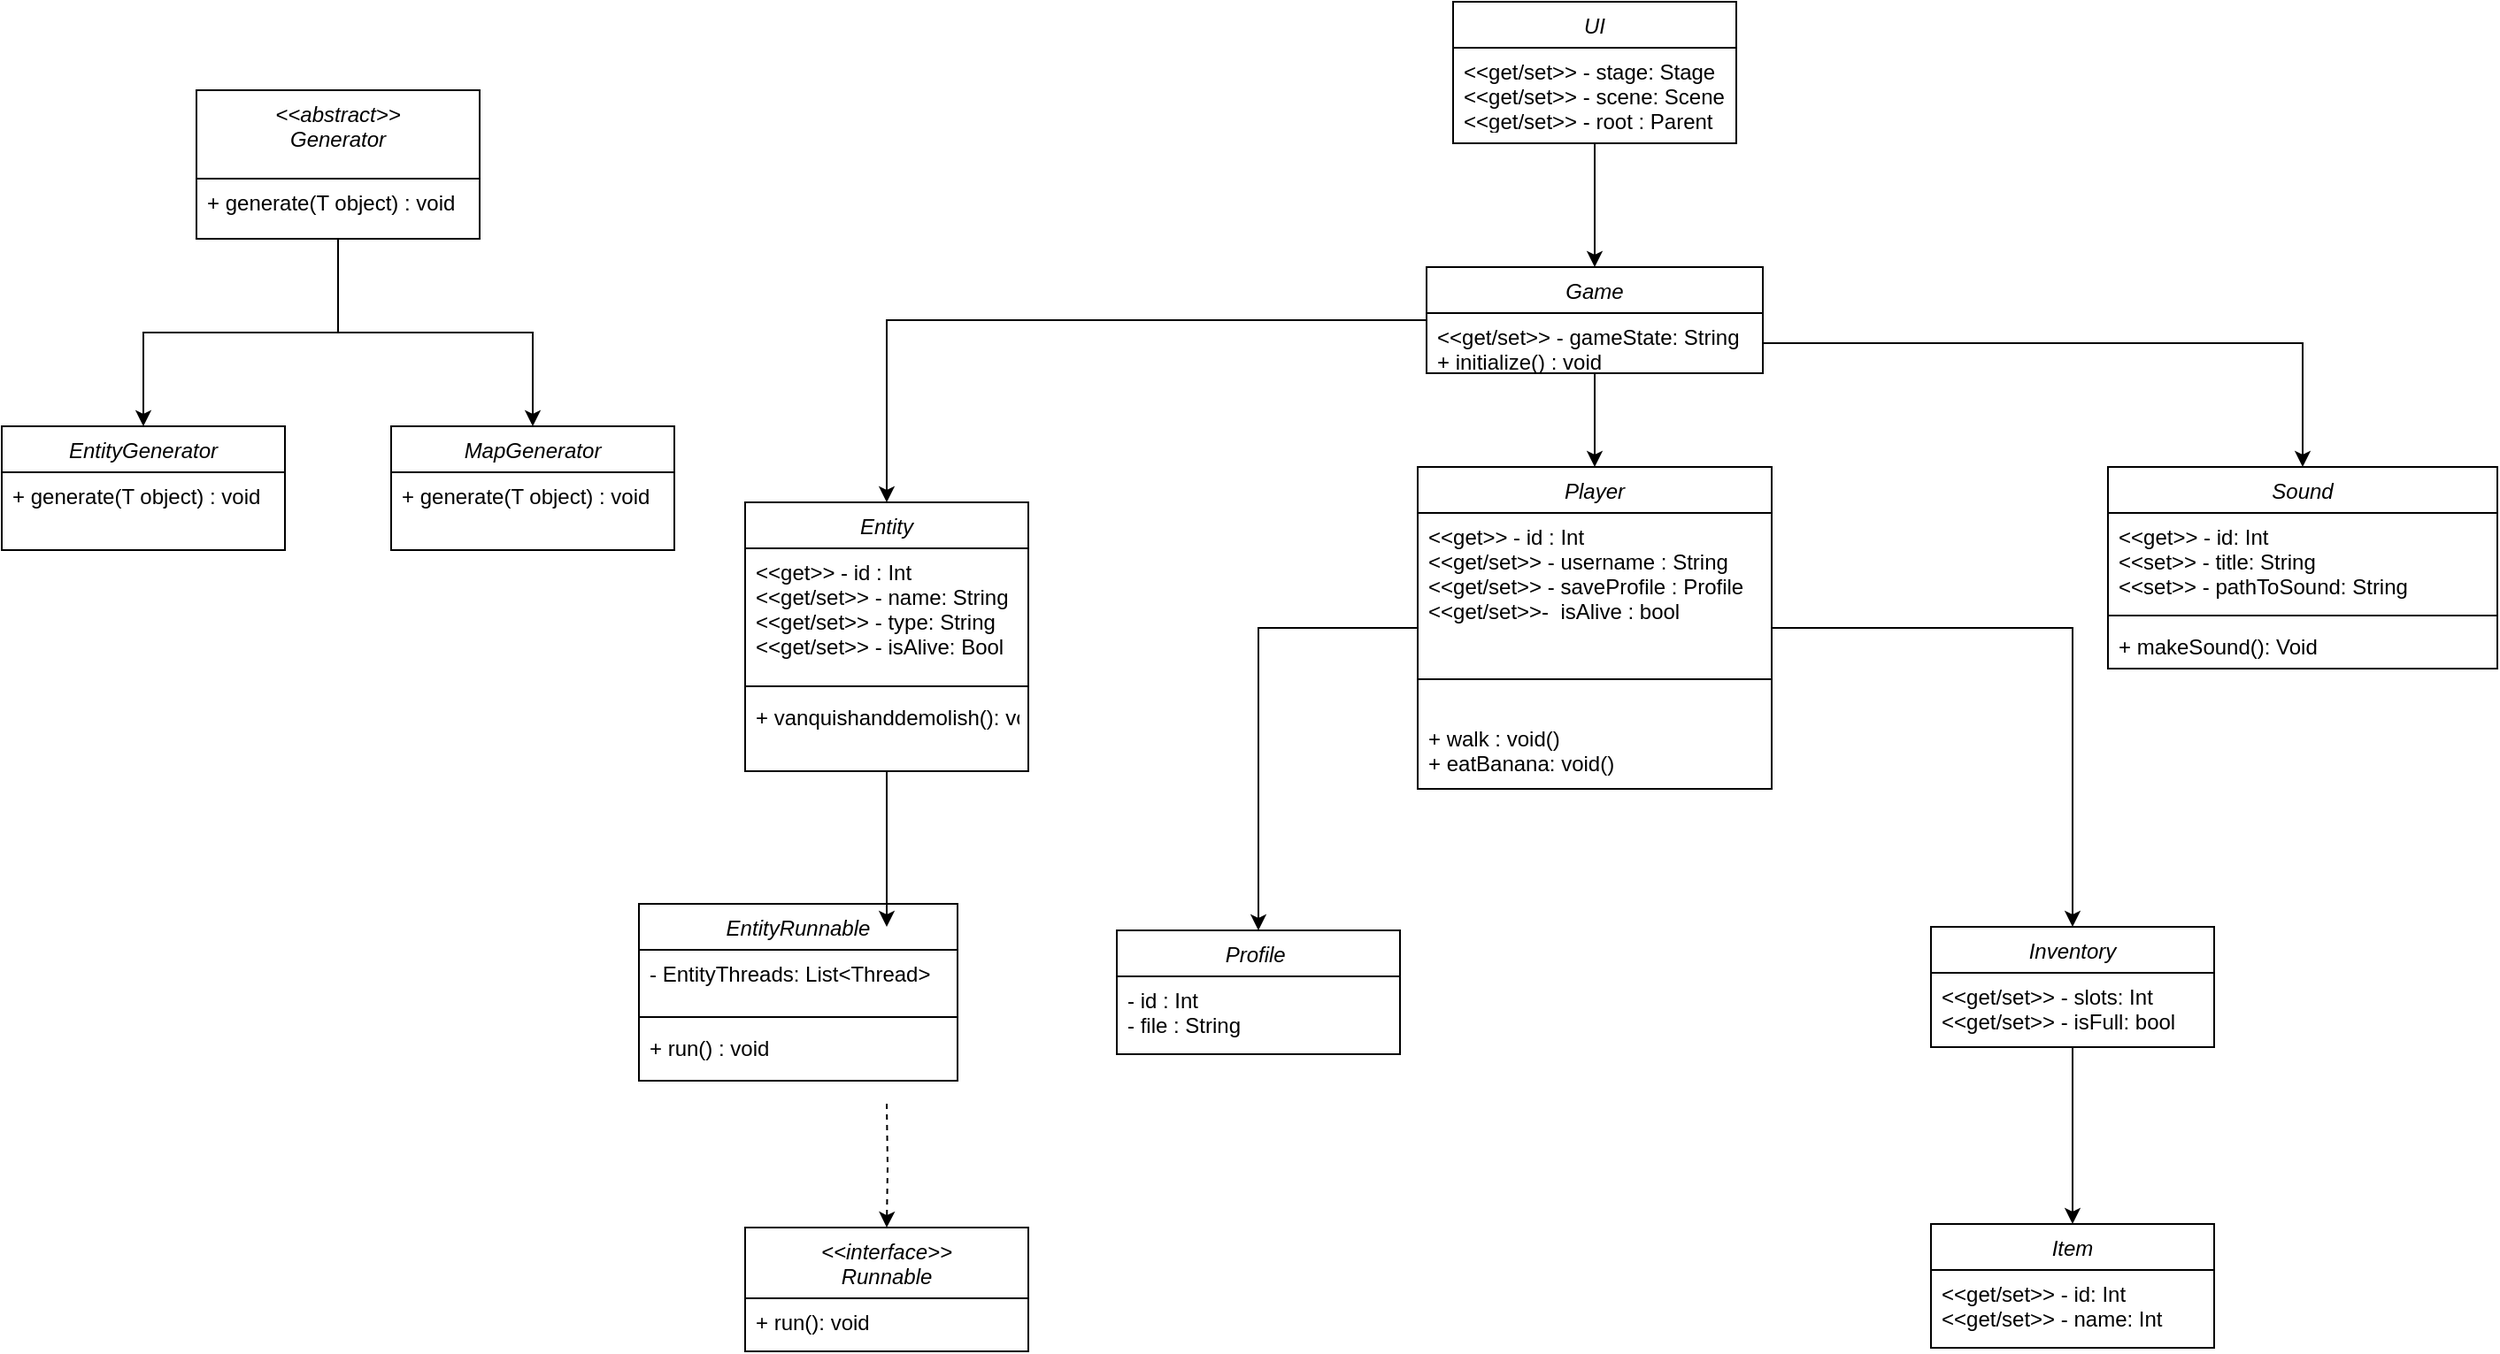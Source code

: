 <mxfile version="26.1.3">
  <diagram id="C5RBs43oDa-KdzZeNtuy" name="Page-1">
    <mxGraphModel dx="3088" dy="772" grid="1" gridSize="10" guides="1" tooltips="1" connect="1" arrows="1" fold="1" page="1" pageScale="1" pageWidth="827" pageHeight="1169" math="0" shadow="0">
      <root>
        <mxCell id="WIyWlLk6GJQsqaUBKTNV-0" />
        <mxCell id="WIyWlLk6GJQsqaUBKTNV-1" parent="WIyWlLk6GJQsqaUBKTNV-0" />
        <mxCell id="kU9eQ4lJ3TDKj1tRoiPe-70" style="edgeStyle=orthogonalEdgeStyle;rounded=0;orthogonalLoop=1;jettySize=auto;html=1;entryX=0.5;entryY=0;entryDx=0;entryDy=0;" parent="WIyWlLk6GJQsqaUBKTNV-1" source="zkfFHV4jXpPFQw0GAbJ--0" target="kU9eQ4lJ3TDKj1tRoiPe-12" edge="1">
          <mxGeometry relative="1" as="geometry" />
        </mxCell>
        <mxCell id="kU9eQ4lJ3TDKj1tRoiPe-71" style="edgeStyle=orthogonalEdgeStyle;rounded=0;orthogonalLoop=1;jettySize=auto;html=1;entryX=0.5;entryY=0;entryDx=0;entryDy=0;" parent="WIyWlLk6GJQsqaUBKTNV-1" source="zkfFHV4jXpPFQw0GAbJ--0" target="kU9eQ4lJ3TDKj1tRoiPe-22" edge="1">
          <mxGeometry relative="1" as="geometry" />
        </mxCell>
        <mxCell id="zkfFHV4jXpPFQw0GAbJ--0" value="Player" style="swimlane;fontStyle=2;align=center;verticalAlign=top;childLayout=stackLayout;horizontal=1;startSize=26;horizontalStack=0;resizeParent=1;resizeLast=0;collapsible=1;marginBottom=0;rounded=0;shadow=0;strokeWidth=1;" parent="WIyWlLk6GJQsqaUBKTNV-1" vertex="1">
          <mxGeometry x="-120" y="323" width="200" height="182" as="geometry">
            <mxRectangle x="230" y="140" width="160" height="26" as="alternateBounds" />
          </mxGeometry>
        </mxCell>
        <mxCell id="zkfFHV4jXpPFQw0GAbJ--1" value="&lt;&lt;get&gt;&gt; - id : Int&#xa;&lt;&lt;get/set&gt;&gt; - username : String&#xa;&lt;&lt;get/set&gt;&gt; - saveProfile : Profile &#xa;&lt;&lt;get/set&gt;&gt;-  isAlive : bool" style="text;align=left;verticalAlign=top;spacingLeft=4;spacingRight=4;overflow=hidden;rotatable=0;points=[[0,0.5],[1,0.5]];portConstraint=eastwest;" parent="zkfFHV4jXpPFQw0GAbJ--0" vertex="1">
          <mxGeometry y="26" width="200" height="74" as="geometry" />
        </mxCell>
        <mxCell id="zkfFHV4jXpPFQw0GAbJ--4" value="" style="line;html=1;strokeWidth=1;align=left;verticalAlign=middle;spacingTop=-1;spacingLeft=3;spacingRight=3;rotatable=0;labelPosition=right;points=[];portConstraint=eastwest;" parent="zkfFHV4jXpPFQw0GAbJ--0" vertex="1">
          <mxGeometry y="100" width="200" height="40" as="geometry" />
        </mxCell>
        <mxCell id="zkfFHV4jXpPFQw0GAbJ--5" value="+ walk : void()&#xa;+ eatBanana: void()" style="text;align=left;verticalAlign=top;spacingLeft=4;spacingRight=4;overflow=hidden;rotatable=0;points=[[0,0.5],[1,0.5]];portConstraint=eastwest;" parent="zkfFHV4jXpPFQw0GAbJ--0" vertex="1">
          <mxGeometry y="140" width="200" height="42" as="geometry" />
        </mxCell>
        <mxCell id="kU9eQ4lJ3TDKj1tRoiPe-55" style="edgeStyle=orthogonalEdgeStyle;rounded=0;orthogonalLoop=1;jettySize=auto;html=1;entryX=0.5;entryY=0;entryDx=0;entryDy=0;" parent="WIyWlLk6GJQsqaUBKTNV-1" source="kU9eQ4lJ3TDKj1tRoiPe-4" target="zkfFHV4jXpPFQw0GAbJ--0" edge="1">
          <mxGeometry relative="1" as="geometry" />
        </mxCell>
        <mxCell id="kU9eQ4lJ3TDKj1tRoiPe-81" style="edgeStyle=orthogonalEdgeStyle;rounded=0;orthogonalLoop=1;jettySize=auto;html=1;entryX=0.5;entryY=0;entryDx=0;entryDy=0;" parent="WIyWlLk6GJQsqaUBKTNV-1" source="kU9eQ4lJ3TDKj1tRoiPe-4" target="kU9eQ4lJ3TDKj1tRoiPe-29" edge="1">
          <mxGeometry relative="1" as="geometry" />
        </mxCell>
        <mxCell id="kU9eQ4lJ3TDKj1tRoiPe-4" value="Game" style="swimlane;fontStyle=2;align=center;verticalAlign=top;childLayout=stackLayout;horizontal=1;startSize=26;horizontalStack=0;resizeParent=1;resizeLast=0;collapsible=1;marginBottom=0;rounded=0;shadow=0;strokeWidth=1;" parent="WIyWlLk6GJQsqaUBKTNV-1" vertex="1">
          <mxGeometry x="-115" y="210" width="190" height="60" as="geometry">
            <mxRectangle x="230" y="140" width="160" height="26" as="alternateBounds" />
          </mxGeometry>
        </mxCell>
        <mxCell id="kU9eQ4lJ3TDKj1tRoiPe-5" value="&lt;&lt;get/set&gt;&gt; - gameState: String&#xa;+ initialize() : void" style="text;align=left;verticalAlign=top;spacingLeft=4;spacingRight=4;overflow=hidden;rotatable=0;points=[[0,0.5],[1,0.5]];portConstraint=eastwest;" parent="kU9eQ4lJ3TDKj1tRoiPe-4" vertex="1">
          <mxGeometry y="26" width="190" height="34" as="geometry" />
        </mxCell>
        <mxCell id="kU9eQ4lJ3TDKj1tRoiPe-61" style="edgeStyle=orthogonalEdgeStyle;rounded=0;orthogonalLoop=1;jettySize=auto;html=1;entryX=0.5;entryY=0;entryDx=0;entryDy=0;dashed=1;" parent="WIyWlLk6GJQsqaUBKTNV-1" target="kU9eQ4lJ3TDKj1tRoiPe-16" edge="1">
          <mxGeometry relative="1" as="geometry">
            <mxPoint x="-420.0" y="683.0" as="sourcePoint" />
          </mxGeometry>
        </mxCell>
        <mxCell id="kU9eQ4lJ3TDKj1tRoiPe-8" value="EntityRunnable" style="swimlane;fontStyle=2;align=center;verticalAlign=top;childLayout=stackLayout;horizontal=1;startSize=26;horizontalStack=0;resizeParent=1;resizeLast=0;collapsible=1;marginBottom=0;rounded=0;shadow=0;strokeWidth=1;" parent="WIyWlLk6GJQsqaUBKTNV-1" vertex="1">
          <mxGeometry x="-560" y="570" width="180" height="100" as="geometry">
            <mxRectangle x="230" y="140" width="160" height="26" as="alternateBounds" />
          </mxGeometry>
        </mxCell>
        <mxCell id="kU9eQ4lJ3TDKj1tRoiPe-9" value="- EntityThreads: List&lt;Thread&gt;" style="text;align=left;verticalAlign=top;spacingLeft=4;spacingRight=4;overflow=hidden;rotatable=0;points=[[0,0.5],[1,0.5]];portConstraint=eastwest;" parent="kU9eQ4lJ3TDKj1tRoiPe-8" vertex="1">
          <mxGeometry y="26" width="180" height="34" as="geometry" />
        </mxCell>
        <mxCell id="kU9eQ4lJ3TDKj1tRoiPe-10" value="" style="line;html=1;strokeWidth=1;align=left;verticalAlign=middle;spacingTop=-1;spacingLeft=3;spacingRight=3;rotatable=0;labelPosition=right;points=[];portConstraint=eastwest;" parent="kU9eQ4lJ3TDKj1tRoiPe-8" vertex="1">
          <mxGeometry y="60" width="180" height="8" as="geometry" />
        </mxCell>
        <mxCell id="kU9eQ4lJ3TDKj1tRoiPe-11" value="+ run() : void" style="text;align=left;verticalAlign=top;spacingLeft=4;spacingRight=4;overflow=hidden;rotatable=0;points=[[0,0.5],[1,0.5]];portConstraint=eastwest;" parent="kU9eQ4lJ3TDKj1tRoiPe-8" vertex="1">
          <mxGeometry y="68" width="180" height="26" as="geometry" />
        </mxCell>
        <mxCell id="kU9eQ4lJ3TDKj1tRoiPe-12" value="Profile " style="swimlane;fontStyle=2;align=center;verticalAlign=top;childLayout=stackLayout;horizontal=1;startSize=26;horizontalStack=0;resizeParent=1;resizeLast=0;collapsible=1;marginBottom=0;rounded=0;shadow=0;strokeWidth=1;" parent="WIyWlLk6GJQsqaUBKTNV-1" vertex="1">
          <mxGeometry x="-290" y="585" width="160" height="70" as="geometry">
            <mxRectangle x="230" y="140" width="160" height="26" as="alternateBounds" />
          </mxGeometry>
        </mxCell>
        <mxCell id="kU9eQ4lJ3TDKj1tRoiPe-13" value="- id : Int&#xa;- file : String" style="text;align=left;verticalAlign=top;spacingLeft=4;spacingRight=4;overflow=hidden;rotatable=0;points=[[0,0.5],[1,0.5]];portConstraint=eastwest;" parent="kU9eQ4lJ3TDKj1tRoiPe-12" vertex="1">
          <mxGeometry y="26" width="160" height="44" as="geometry" />
        </mxCell>
        <mxCell id="kU9eQ4lJ3TDKj1tRoiPe-16" value="&lt;&lt;interface&gt;&gt;&#xa;Runnable" style="swimlane;fontStyle=2;align=center;verticalAlign=top;childLayout=stackLayout;horizontal=1;startSize=40;horizontalStack=0;resizeParent=1;resizeLast=0;collapsible=1;marginBottom=0;rounded=0;shadow=0;strokeWidth=1;" parent="WIyWlLk6GJQsqaUBKTNV-1" vertex="1">
          <mxGeometry x="-500" y="753" width="160" height="70" as="geometry">
            <mxRectangle x="230" y="140" width="160" height="26" as="alternateBounds" />
          </mxGeometry>
        </mxCell>
        <mxCell id="kU9eQ4lJ3TDKj1tRoiPe-19" value="+ run(): void" style="text;align=left;verticalAlign=top;spacingLeft=4;spacingRight=4;overflow=hidden;rotatable=0;points=[[0,0.5],[1,0.5]];portConstraint=eastwest;" parent="kU9eQ4lJ3TDKj1tRoiPe-16" vertex="1">
          <mxGeometry y="40" width="160" height="26" as="geometry" />
        </mxCell>
        <mxCell id="kU9eQ4lJ3TDKj1tRoiPe-76" style="edgeStyle=orthogonalEdgeStyle;rounded=0;orthogonalLoop=1;jettySize=auto;html=1;entryX=0.5;entryY=0;entryDx=0;entryDy=0;" parent="WIyWlLk6GJQsqaUBKTNV-1" source="kU9eQ4lJ3TDKj1tRoiPe-22" target="kU9eQ4lJ3TDKj1tRoiPe-72" edge="1">
          <mxGeometry relative="1" as="geometry" />
        </mxCell>
        <mxCell id="kU9eQ4lJ3TDKj1tRoiPe-22" value="Inventory" style="swimlane;fontStyle=2;align=center;verticalAlign=top;childLayout=stackLayout;horizontal=1;startSize=26;horizontalStack=0;resizeParent=1;resizeLast=0;collapsible=1;marginBottom=0;rounded=0;shadow=0;strokeWidth=1;" parent="WIyWlLk6GJQsqaUBKTNV-1" vertex="1">
          <mxGeometry x="170" y="583" width="160" height="68" as="geometry">
            <mxRectangle x="230" y="140" width="160" height="26" as="alternateBounds" />
          </mxGeometry>
        </mxCell>
        <mxCell id="kU9eQ4lJ3TDKj1tRoiPe-23" value="&lt;&lt;get/set&gt;&gt; - slots: Int&#xa;&lt;&lt;get/set&gt;&gt; - isFull: bool&#xa;&#xa;" style="text;align=left;verticalAlign=top;spacingLeft=4;spacingRight=4;overflow=hidden;rotatable=0;points=[[0,0.5],[1,0.5]];portConstraint=eastwest;" parent="kU9eQ4lJ3TDKj1tRoiPe-22" vertex="1">
          <mxGeometry y="26" width="160" height="34" as="geometry" />
        </mxCell>
        <mxCell id="kU9eQ4lJ3TDKj1tRoiPe-34" style="edgeStyle=orthogonalEdgeStyle;rounded=0;orthogonalLoop=1;jettySize=auto;html=1;entryX=0.5;entryY=0;entryDx=0;entryDy=0;" parent="WIyWlLk6GJQsqaUBKTNV-1" source="kU9eQ4lJ3TDKj1tRoiPe-29" edge="1">
          <mxGeometry relative="1" as="geometry">
            <mxPoint x="-420.0" y="583.0" as="targetPoint" />
          </mxGeometry>
        </mxCell>
        <mxCell id="kU9eQ4lJ3TDKj1tRoiPe-29" value="Entity" style="swimlane;fontStyle=2;align=center;verticalAlign=top;childLayout=stackLayout;horizontal=1;startSize=26;horizontalStack=0;resizeParent=1;resizeLast=0;collapsible=1;marginBottom=0;rounded=0;shadow=0;strokeWidth=1;" parent="WIyWlLk6GJQsqaUBKTNV-1" vertex="1">
          <mxGeometry x="-500" y="343" width="160" height="152" as="geometry">
            <mxRectangle x="230" y="140" width="160" height="26" as="alternateBounds" />
          </mxGeometry>
        </mxCell>
        <mxCell id="kU9eQ4lJ3TDKj1tRoiPe-30" value="&lt;&lt;get&gt;&gt; - id : Int&#xa;&lt;&lt;get/set&gt;&gt; - name: String&#xa;&lt;&lt;get/set&gt;&gt; - type: String&#xa;&lt;&lt;get/set&gt;&gt; - isAlive: Bool" style="text;align=left;verticalAlign=top;spacingLeft=4;spacingRight=4;overflow=hidden;rotatable=0;points=[[0,0.5],[1,0.5]];portConstraint=eastwest;" parent="kU9eQ4lJ3TDKj1tRoiPe-29" vertex="1">
          <mxGeometry y="26" width="160" height="74" as="geometry" />
        </mxCell>
        <mxCell id="kU9eQ4lJ3TDKj1tRoiPe-31" value="" style="line;html=1;strokeWidth=1;align=left;verticalAlign=middle;spacingTop=-1;spacingLeft=3;spacingRight=3;rotatable=0;labelPosition=right;points=[];portConstraint=eastwest;" parent="kU9eQ4lJ3TDKj1tRoiPe-29" vertex="1">
          <mxGeometry y="100" width="160" height="8" as="geometry" />
        </mxCell>
        <mxCell id="kU9eQ4lJ3TDKj1tRoiPe-69" value="+ vanquishanddemolish(): void" style="text;align=left;verticalAlign=top;spacingLeft=4;spacingRight=4;overflow=hidden;rotatable=0;points=[[0,0.5],[1,0.5]];portConstraint=eastwest;" parent="kU9eQ4lJ3TDKj1tRoiPe-29" vertex="1">
          <mxGeometry y="108" width="160" height="44" as="geometry" />
        </mxCell>
        <mxCell id="kU9eQ4lJ3TDKj1tRoiPe-35" value="Sound" style="swimlane;fontStyle=2;align=center;verticalAlign=top;childLayout=stackLayout;horizontal=1;startSize=26;horizontalStack=0;resizeParent=1;resizeLast=0;collapsible=1;marginBottom=0;rounded=0;shadow=0;strokeWidth=1;" parent="WIyWlLk6GJQsqaUBKTNV-1" vertex="1">
          <mxGeometry x="270" y="323" width="220" height="114" as="geometry">
            <mxRectangle x="230" y="140" width="160" height="26" as="alternateBounds" />
          </mxGeometry>
        </mxCell>
        <mxCell id="kU9eQ4lJ3TDKj1tRoiPe-36" value="&lt;&lt;get&gt;&gt; - id: Int&#xa;&lt;&lt;set&gt;&gt; - title: String&#xa;&lt;&lt;set&gt;&gt; - pathToSound: String" style="text;align=left;verticalAlign=top;spacingLeft=4;spacingRight=4;overflow=hidden;rotatable=0;points=[[0,0.5],[1,0.5]];portConstraint=eastwest;" parent="kU9eQ4lJ3TDKj1tRoiPe-35" vertex="1">
          <mxGeometry y="26" width="220" height="54" as="geometry" />
        </mxCell>
        <mxCell id="kU9eQ4lJ3TDKj1tRoiPe-37" value="" style="line;html=1;strokeWidth=1;align=left;verticalAlign=middle;spacingTop=-1;spacingLeft=3;spacingRight=3;rotatable=0;labelPosition=right;points=[];portConstraint=eastwest;" parent="kU9eQ4lJ3TDKj1tRoiPe-35" vertex="1">
          <mxGeometry y="80" width="220" height="8" as="geometry" />
        </mxCell>
        <mxCell id="kU9eQ4lJ3TDKj1tRoiPe-38" value="+ makeSound(): Void" style="text;align=left;verticalAlign=top;spacingLeft=4;spacingRight=4;overflow=hidden;rotatable=0;points=[[0,0.5],[1,0.5]];portConstraint=eastwest;" parent="kU9eQ4lJ3TDKj1tRoiPe-35" vertex="1">
          <mxGeometry y="88" width="220" height="24" as="geometry" />
        </mxCell>
        <mxCell id="kU9eQ4lJ3TDKj1tRoiPe-56" style="edgeStyle=orthogonalEdgeStyle;rounded=0;orthogonalLoop=1;jettySize=auto;html=1;entryX=0.5;entryY=0;entryDx=0;entryDy=0;" parent="WIyWlLk6GJQsqaUBKTNV-1" source="kU9eQ4lJ3TDKj1tRoiPe-50" target="kU9eQ4lJ3TDKj1tRoiPe-4" edge="1">
          <mxGeometry relative="1" as="geometry" />
        </mxCell>
        <mxCell id="kU9eQ4lJ3TDKj1tRoiPe-50" value="UI" style="swimlane;fontStyle=2;align=center;verticalAlign=top;childLayout=stackLayout;horizontal=1;startSize=26;horizontalStack=0;resizeParent=1;resizeLast=0;collapsible=1;marginBottom=0;rounded=0;shadow=0;strokeWidth=1;" parent="WIyWlLk6GJQsqaUBKTNV-1" vertex="1">
          <mxGeometry x="-100" y="60" width="160" height="80" as="geometry">
            <mxRectangle x="230" y="140" width="160" height="26" as="alternateBounds" />
          </mxGeometry>
        </mxCell>
        <mxCell id="kU9eQ4lJ3TDKj1tRoiPe-51" value="&lt;&lt;get/set&gt;&gt; - stage: Stage&#xa;&lt;&lt;get/set&gt;&gt; - scene: Scene&#xa;&lt;&lt;get/set&gt;&gt; - root : Parent" style="text;align=left;verticalAlign=top;spacingLeft=4;spacingRight=4;overflow=hidden;rotatable=0;points=[[0,0.5],[1,0.5]];portConstraint=eastwest;" parent="kU9eQ4lJ3TDKj1tRoiPe-50" vertex="1">
          <mxGeometry y="26" width="160" height="44" as="geometry" />
        </mxCell>
        <mxCell id="kU9eQ4lJ3TDKj1tRoiPe-59" style="edgeStyle=orthogonalEdgeStyle;rounded=0;orthogonalLoop=1;jettySize=auto;html=1;entryX=0.5;entryY=0;entryDx=0;entryDy=0;" parent="WIyWlLk6GJQsqaUBKTNV-1" source="kU9eQ4lJ3TDKj1tRoiPe-5" target="kU9eQ4lJ3TDKj1tRoiPe-35" edge="1">
          <mxGeometry relative="1" as="geometry" />
        </mxCell>
        <mxCell id="kU9eQ4lJ3TDKj1tRoiPe-72" value="Item" style="swimlane;fontStyle=2;align=center;verticalAlign=top;childLayout=stackLayout;horizontal=1;startSize=26;horizontalStack=0;resizeParent=1;resizeLast=0;collapsible=1;marginBottom=0;rounded=0;shadow=0;strokeWidth=1;" parent="WIyWlLk6GJQsqaUBKTNV-1" vertex="1">
          <mxGeometry x="170" y="751" width="160" height="70" as="geometry">
            <mxRectangle x="230" y="140" width="160" height="26" as="alternateBounds" />
          </mxGeometry>
        </mxCell>
        <mxCell id="kU9eQ4lJ3TDKj1tRoiPe-73" value="&lt;&lt;get/set&gt;&gt; - id: Int&#xa;&lt;&lt;get/set&gt;&gt; - name: Int&#xa;" style="text;align=left;verticalAlign=top;spacingLeft=4;spacingRight=4;overflow=hidden;rotatable=0;points=[[0,0.5],[1,0.5]];portConstraint=eastwest;" parent="kU9eQ4lJ3TDKj1tRoiPe-72" vertex="1">
          <mxGeometry y="26" width="160" height="34" as="geometry" />
        </mxCell>
        <mxCell id="kU9eQ4lJ3TDKj1tRoiPe-88" style="edgeStyle=orthogonalEdgeStyle;rounded=0;orthogonalLoop=1;jettySize=auto;html=1;entryX=0.5;entryY=0;entryDx=0;entryDy=0;" parent="WIyWlLk6GJQsqaUBKTNV-1" source="kU9eQ4lJ3TDKj1tRoiPe-82" target="kU9eQ4lJ3TDKj1tRoiPe-84" edge="1">
          <mxGeometry relative="1" as="geometry" />
        </mxCell>
        <mxCell id="kU9eQ4lJ3TDKj1tRoiPe-90" style="edgeStyle=orthogonalEdgeStyle;rounded=0;orthogonalLoop=1;jettySize=auto;html=1;entryX=0.5;entryY=0;entryDx=0;entryDy=0;" parent="WIyWlLk6GJQsqaUBKTNV-1" source="kU9eQ4lJ3TDKj1tRoiPe-82" target="kU9eQ4lJ3TDKj1tRoiPe-86" edge="1">
          <mxGeometry relative="1" as="geometry" />
        </mxCell>
        <mxCell id="kU9eQ4lJ3TDKj1tRoiPe-82" value="&lt;&lt;abstract&gt;&gt;&#xa;Generator" style="swimlane;fontStyle=2;align=center;verticalAlign=top;childLayout=stackLayout;horizontal=1;startSize=50;horizontalStack=0;resizeParent=1;resizeLast=0;collapsible=1;marginBottom=0;rounded=0;shadow=0;strokeWidth=1;" parent="WIyWlLk6GJQsqaUBKTNV-1" vertex="1">
          <mxGeometry x="-810" y="110" width="160" height="84" as="geometry">
            <mxRectangle x="230" y="140" width="160" height="26" as="alternateBounds" />
          </mxGeometry>
        </mxCell>
        <mxCell id="kU9eQ4lJ3TDKj1tRoiPe-83" value="+ generate(T object) : void" style="text;align=left;verticalAlign=top;spacingLeft=4;spacingRight=4;overflow=hidden;rotatable=0;points=[[0,0.5],[1,0.5]];portConstraint=eastwest;" parent="kU9eQ4lJ3TDKj1tRoiPe-82" vertex="1">
          <mxGeometry y="50" width="160" height="34" as="geometry" />
        </mxCell>
        <mxCell id="kU9eQ4lJ3TDKj1tRoiPe-84" value="EntityGenerator" style="swimlane;fontStyle=2;align=center;verticalAlign=top;childLayout=stackLayout;horizontal=1;startSize=26;horizontalStack=0;resizeParent=1;resizeLast=0;collapsible=1;marginBottom=0;rounded=0;shadow=0;strokeWidth=1;" parent="WIyWlLk6GJQsqaUBKTNV-1" vertex="1">
          <mxGeometry x="-920" y="300" width="160" height="70" as="geometry">
            <mxRectangle x="230" y="140" width="160" height="26" as="alternateBounds" />
          </mxGeometry>
        </mxCell>
        <mxCell id="kU9eQ4lJ3TDKj1tRoiPe-85" value="+ generate(T object) : void" style="text;align=left;verticalAlign=top;spacingLeft=4;spacingRight=4;overflow=hidden;rotatable=0;points=[[0,0.5],[1,0.5]];portConstraint=eastwest;" parent="kU9eQ4lJ3TDKj1tRoiPe-84" vertex="1">
          <mxGeometry y="26" width="160" height="34" as="geometry" />
        </mxCell>
        <mxCell id="kU9eQ4lJ3TDKj1tRoiPe-86" value="MapGenerator" style="swimlane;fontStyle=2;align=center;verticalAlign=top;childLayout=stackLayout;horizontal=1;startSize=26;horizontalStack=0;resizeParent=1;resizeLast=0;collapsible=1;marginBottom=0;rounded=0;shadow=0;strokeWidth=1;" parent="WIyWlLk6GJQsqaUBKTNV-1" vertex="1">
          <mxGeometry x="-700" y="300" width="160" height="70" as="geometry">
            <mxRectangle x="230" y="140" width="160" height="26" as="alternateBounds" />
          </mxGeometry>
        </mxCell>
        <mxCell id="kU9eQ4lJ3TDKj1tRoiPe-87" value="+ generate(T object) : void" style="text;align=left;verticalAlign=top;spacingLeft=4;spacingRight=4;overflow=hidden;rotatable=0;points=[[0,0.5],[1,0.5]];portConstraint=eastwest;" parent="kU9eQ4lJ3TDKj1tRoiPe-86" vertex="1">
          <mxGeometry y="26" width="160" height="34" as="geometry" />
        </mxCell>
      </root>
    </mxGraphModel>
  </diagram>
</mxfile>
